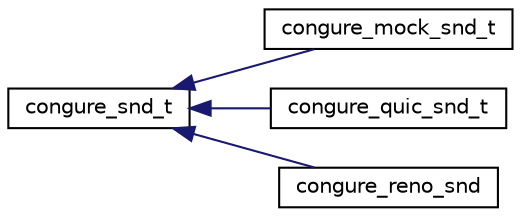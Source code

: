 digraph "Graphical Class Hierarchy"
{
 // LATEX_PDF_SIZE
  edge [fontname="Helvetica",fontsize="10",labelfontname="Helvetica",labelfontsize="10"];
  node [fontname="Helvetica",fontsize="10",shape=record];
  rankdir="LR";
  Node0 [label="congure_snd_t",height=0.2,width=0.4,color="black", fillcolor="white", style="filled",URL="$structcongure__snd__t.html",tooltip="Base state object for CongURE implementations."];
  Node0 -> Node1 [dir="back",color="midnightblue",fontsize="10",style="solid",fontname="Helvetica"];
  Node1 [label="congure_mock_snd_t",height=0.2,width=0.4,color="black", fillcolor="white", style="filled",URL="$structcongure__mock__snd__t.html",tooltip="A mock CongURE state object."];
  Node0 -> Node2 [dir="back",color="midnightblue",fontsize="10",style="solid",fontname="Helvetica"];
  Node2 [label="congure_quic_snd_t",height=0.2,width=0.4,color="black", fillcolor="white", style="filled",URL="$structcongure__quic__snd__t.html",tooltip="State object for CongURE QUIC."];
  Node0 -> Node3 [dir="back",color="midnightblue",fontsize="10",style="solid",fontname="Helvetica"];
  Node3 [label="congure_reno_snd",height=0.2,width=0.4,color="black", fillcolor="white", style="filled",URL="$structcongure__reno__snd.html",tooltip="State object for CongURE Reno."];
}
